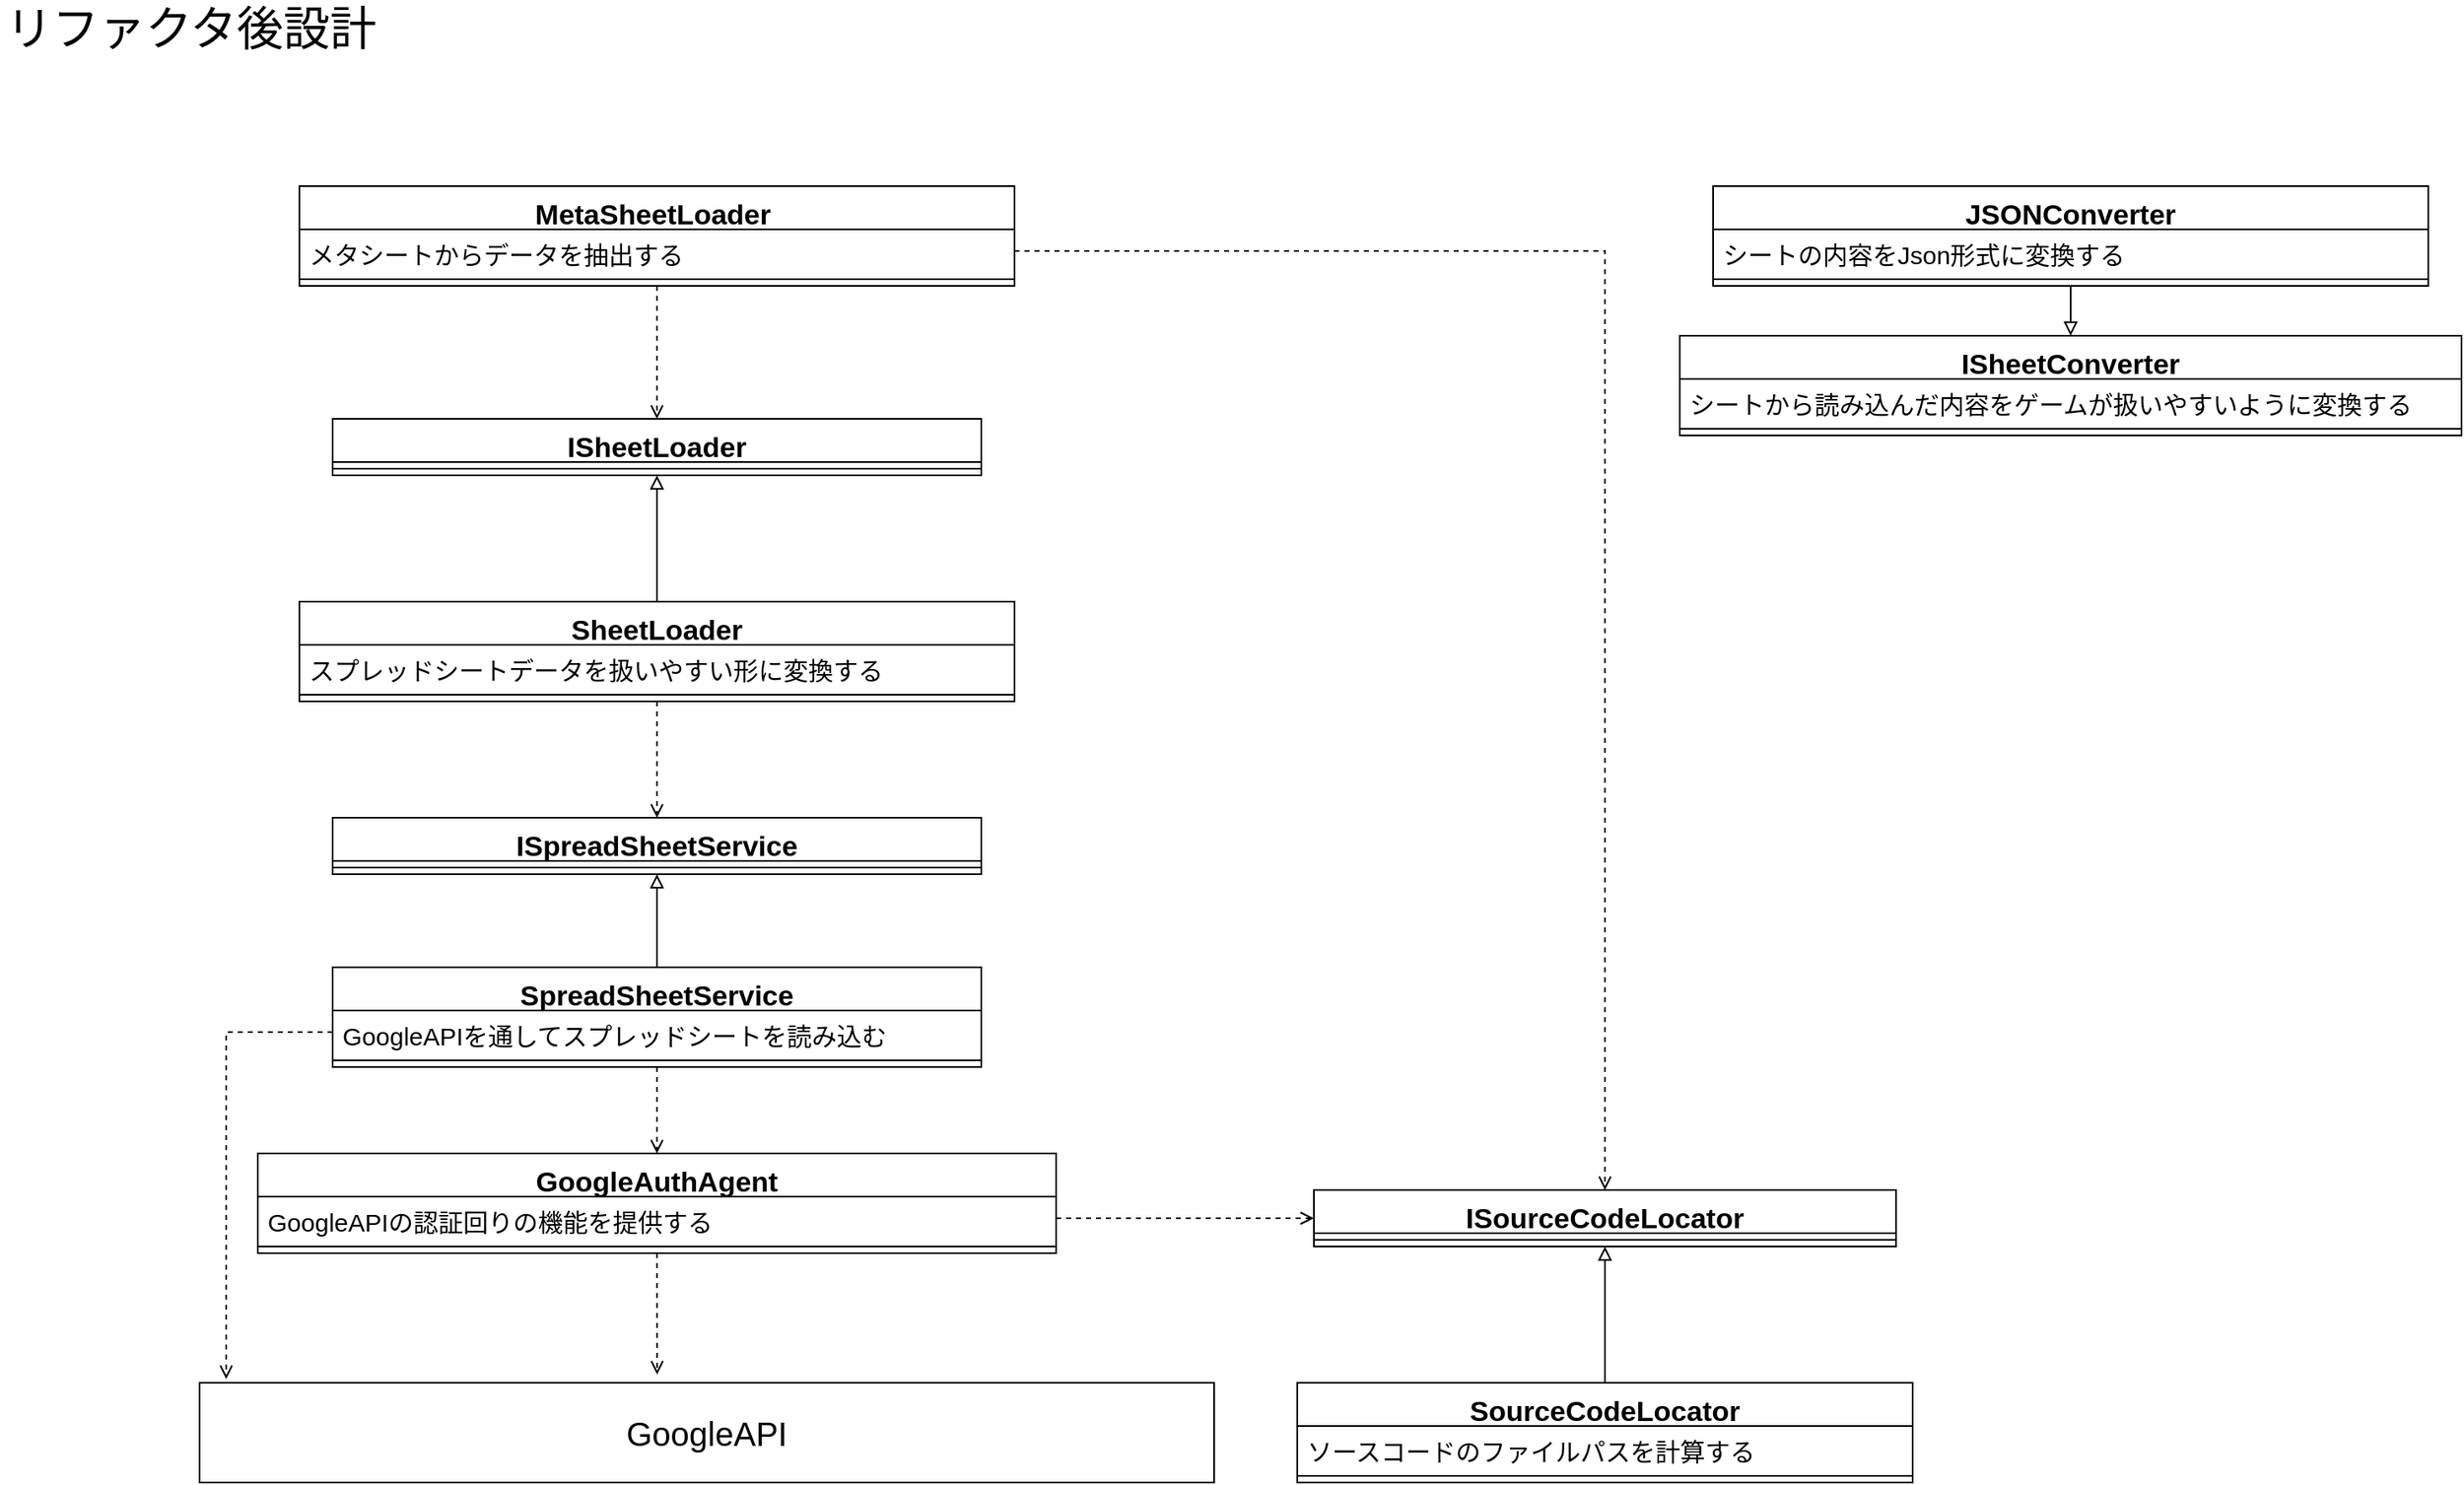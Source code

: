 <mxfile version="18.0.1" type="device"><diagram id="zoi19xQJgwQmg99GuLdx" name="ページ1"><mxGraphModel dx="1342" dy="2034" grid="1" gridSize="10" guides="1" tooltips="1" connect="1" arrows="1" fold="1" page="1" pageScale="1" pageWidth="827" pageHeight="1169" math="0" shadow="0"><root><mxCell id="0"/><mxCell id="1" parent="0"/><mxCell id="YsU1AbbnNCgPILLx4wFY-1" value="&lt;font style=&quot;font-size: 28px;&quot;&gt;リファクタ後設計&lt;/font&gt;" style="text;html=1;strokeColor=none;fillColor=none;align=center;verticalAlign=middle;whiteSpace=wrap;rounded=0;fontSize=28;" parent="1" vertex="1"><mxGeometry x="50" y="-70" width="230" height="30" as="geometry"/></mxCell><mxCell id="YsU1AbbnNCgPILLx4wFY-5" value="&lt;font style=&quot;font-size: 20px;&quot;&gt;GoogleAPI&lt;/font&gt;" style="rounded=0;whiteSpace=wrap;html=1;fontSize=15;" parent="1" vertex="1"><mxGeometry x="170" y="760" width="610" height="60" as="geometry"/></mxCell><mxCell id="YsU1AbbnNCgPILLx4wFY-22" value="GoogleAuthAgent" style="swimlane;fontStyle=1;align=center;verticalAlign=top;childLayout=stackLayout;horizontal=1;startSize=26;horizontalStack=0;resizeParent=1;resizeParentMax=0;resizeLast=0;collapsible=1;marginBottom=0;fontSize=17;" parent="1" vertex="1"><mxGeometry x="205" y="622" width="480" height="60" as="geometry"/></mxCell><mxCell id="YsU1AbbnNCgPILLx4wFY-23" value="GoogleAPIの認証回りの機能を提供する" style="text;strokeColor=none;fillColor=none;align=left;verticalAlign=top;spacingLeft=4;spacingRight=4;overflow=hidden;rotatable=0;points=[[0,0.5],[1,0.5]];portConstraint=eastwest;fontSize=15;" parent="YsU1AbbnNCgPILLx4wFY-22" vertex="1"><mxGeometry y="26" width="480" height="26" as="geometry"/></mxCell><mxCell id="YsU1AbbnNCgPILLx4wFY-24" value="" style="line;strokeWidth=1;fillColor=none;align=left;verticalAlign=middle;spacingTop=-1;spacingLeft=3;spacingRight=3;rotatable=0;labelPosition=right;points=[];portConstraint=eastwest;fontSize=20;" parent="YsU1AbbnNCgPILLx4wFY-22" vertex="1"><mxGeometry y="52" width="480" height="8" as="geometry"/></mxCell><mxCell id="YsU1AbbnNCgPILLx4wFY-25" value="" style="endArrow=open;html=1;rounded=0;fontSize=20;exitX=0.5;exitY=1;exitDx=0;exitDy=0;entryX=0.451;entryY=-0.083;entryDx=0;entryDy=0;entryPerimeter=0;dashed=1;endFill=0;" parent="1" source="YsU1AbbnNCgPILLx4wFY-22" edge="1"><mxGeometry width="50" height="50" relative="1" as="geometry"><mxPoint x="580" y="590" as="sourcePoint"/><mxPoint x="445.11" y="755.02" as="targetPoint"/></mxGeometry></mxCell><mxCell id="YsU1AbbnNCgPILLx4wFY-30" value="SpreadSheetService" style="swimlane;fontStyle=1;align=center;verticalAlign=top;childLayout=stackLayout;horizontal=1;startSize=26;horizontalStack=0;resizeParent=1;resizeParentMax=0;resizeLast=0;collapsible=1;marginBottom=0;fontSize=17;" parent="1" vertex="1"><mxGeometry x="250" y="510" width="390" height="60" as="geometry"/></mxCell><mxCell id="YsU1AbbnNCgPILLx4wFY-31" value="GoogleAPIを通してスプレッドシートを読み込む" style="text;strokeColor=none;fillColor=none;align=left;verticalAlign=top;spacingLeft=4;spacingRight=4;overflow=hidden;rotatable=0;points=[[0,0.5],[1,0.5]];portConstraint=eastwest;fontSize=15;" parent="YsU1AbbnNCgPILLx4wFY-30" vertex="1"><mxGeometry y="26" width="390" height="26" as="geometry"/></mxCell><mxCell id="YsU1AbbnNCgPILLx4wFY-32" value="" style="line;strokeWidth=1;fillColor=none;align=left;verticalAlign=middle;spacingTop=-1;spacingLeft=3;spacingRight=3;rotatable=0;labelPosition=right;points=[];portConstraint=eastwest;fontSize=20;" parent="YsU1AbbnNCgPILLx4wFY-30" vertex="1"><mxGeometry y="52" width="390" height="8" as="geometry"/></mxCell><mxCell id="YsU1AbbnNCgPILLx4wFY-33" value="" style="endArrow=open;html=1;rounded=0;fontSize=20;exitX=0.5;exitY=1;exitDx=0;exitDy=0;entryX=0.5;entryY=0;entryDx=0;entryDy=0;dashed=1;endFill=0;" parent="1" source="YsU1AbbnNCgPILLx4wFY-30" target="YsU1AbbnNCgPILLx4wFY-22" edge="1"><mxGeometry width="50" height="50" relative="1" as="geometry"><mxPoint x="455" y="690" as="sourcePoint"/><mxPoint x="455.11" y="765.02" as="targetPoint"/></mxGeometry></mxCell><mxCell id="YsU1AbbnNCgPILLx4wFY-34" value="" style="endArrow=open;html=1;rounded=0;fontSize=20;exitX=0;exitY=0.5;exitDx=0;exitDy=0;entryX=0.027;entryY=-0.038;entryDx=0;entryDy=0;dashed=1;endFill=0;entryPerimeter=0;edgeStyle=elbowEdgeStyle;" parent="1" source="YsU1AbbnNCgPILLx4wFY-31" target="YsU1AbbnNCgPILLx4wFY-5" edge="1"><mxGeometry width="50" height="50" relative="1" as="geometry"><mxPoint x="455" y="580" as="sourcePoint"/><mxPoint x="455" y="630" as="targetPoint"/><Array as="points"><mxPoint x="186" y="650"/></Array></mxGeometry></mxCell><mxCell id="YsU1AbbnNCgPILLx4wFY-35" value="ISpreadSheetService" style="swimlane;fontStyle=1;align=center;verticalAlign=top;childLayout=stackLayout;horizontal=1;startSize=26;horizontalStack=0;resizeParent=1;resizeParentMax=0;resizeLast=0;collapsible=1;marginBottom=0;fontSize=17;" parent="1" vertex="1"><mxGeometry x="250" y="420" width="390" height="34" as="geometry"/></mxCell><mxCell id="YsU1AbbnNCgPILLx4wFY-37" value="" style="line;strokeWidth=1;fillColor=none;align=left;verticalAlign=middle;spacingTop=-1;spacingLeft=3;spacingRight=3;rotatable=0;labelPosition=right;points=[];portConstraint=eastwest;fontSize=20;" parent="YsU1AbbnNCgPILLx4wFY-35" vertex="1"><mxGeometry y="26" width="390" height="8" as="geometry"/></mxCell><mxCell id="YsU1AbbnNCgPILLx4wFY-38" value="" style="endArrow=block;html=1;rounded=0;fontSize=20;exitX=0.5;exitY=0;exitDx=0;exitDy=0;entryX=0.5;entryY=1;entryDx=0;entryDy=0;endFill=0;" parent="1" source="YsU1AbbnNCgPILLx4wFY-30" target="YsU1AbbnNCgPILLx4wFY-35" edge="1"><mxGeometry width="50" height="50" relative="1" as="geometry"><mxPoint x="455" y="580" as="sourcePoint"/><mxPoint x="455" y="630" as="targetPoint"/></mxGeometry></mxCell><mxCell id="YsU1AbbnNCgPILLx4wFY-39" value="SheetLoader" style="swimlane;fontStyle=1;align=center;verticalAlign=top;childLayout=stackLayout;horizontal=1;startSize=26;horizontalStack=0;resizeParent=1;resizeParentMax=0;resizeLast=0;collapsible=1;marginBottom=0;fontSize=17;" parent="1" vertex="1"><mxGeometry x="230" y="290" width="430" height="60" as="geometry"/></mxCell><mxCell id="YsU1AbbnNCgPILLx4wFY-40" value="スプレッドシートデータを扱いやすい形に変換する" style="text;strokeColor=none;fillColor=none;align=left;verticalAlign=top;spacingLeft=4;spacingRight=4;overflow=hidden;rotatable=0;points=[[0,0.5],[1,0.5]];portConstraint=eastwest;fontSize=15;" parent="YsU1AbbnNCgPILLx4wFY-39" vertex="1"><mxGeometry y="26" width="430" height="26" as="geometry"/></mxCell><mxCell id="YsU1AbbnNCgPILLx4wFY-41" value="" style="line;strokeWidth=1;fillColor=none;align=left;verticalAlign=middle;spacingTop=-1;spacingLeft=3;spacingRight=3;rotatable=0;labelPosition=right;points=[];portConstraint=eastwest;fontSize=20;" parent="YsU1AbbnNCgPILLx4wFY-39" vertex="1"><mxGeometry y="52" width="430" height="8" as="geometry"/></mxCell><mxCell id="YsU1AbbnNCgPILLx4wFY-42" value="" style="endArrow=open;html=1;rounded=0;fontSize=20;exitX=0.5;exitY=1;exitDx=0;exitDy=0;entryX=0.5;entryY=0;entryDx=0;entryDy=0;endFill=0;dashed=1;" parent="1" source="YsU1AbbnNCgPILLx4wFY-39" target="YsU1AbbnNCgPILLx4wFY-35" edge="1"><mxGeometry width="50" height="50" relative="1" as="geometry"><mxPoint x="455" y="490" as="sourcePoint"/><mxPoint x="455" y="540" as="targetPoint"/></mxGeometry></mxCell><mxCell id="YsU1AbbnNCgPILLx4wFY-43" value="MetaSheetLoader " style="swimlane;fontStyle=1;align=center;verticalAlign=top;childLayout=stackLayout;horizontal=1;startSize=26;horizontalStack=0;resizeParent=1;resizeParentMax=0;resizeLast=0;collapsible=1;marginBottom=0;fontSize=17;" parent="1" vertex="1"><mxGeometry x="230" y="40" width="430" height="60" as="geometry"/></mxCell><mxCell id="YsU1AbbnNCgPILLx4wFY-44" value="メタシートからデータを抽出する" style="text;strokeColor=none;fillColor=none;align=left;verticalAlign=top;spacingLeft=4;spacingRight=4;overflow=hidden;rotatable=0;points=[[0,0.5],[1,0.5]];portConstraint=eastwest;fontSize=15;" parent="YsU1AbbnNCgPILLx4wFY-43" vertex="1"><mxGeometry y="26" width="430" height="26" as="geometry"/></mxCell><mxCell id="YsU1AbbnNCgPILLx4wFY-45" value="" style="line;strokeWidth=1;fillColor=none;align=left;verticalAlign=middle;spacingTop=-1;spacingLeft=3;spacingRight=3;rotatable=0;labelPosition=right;points=[];portConstraint=eastwest;fontSize=20;" parent="YsU1AbbnNCgPILLx4wFY-43" vertex="1"><mxGeometry y="52" width="430" height="8" as="geometry"/></mxCell><mxCell id="YsU1AbbnNCgPILLx4wFY-46" value="ISheetLoader" style="swimlane;fontStyle=1;align=center;verticalAlign=top;childLayout=stackLayout;horizontal=1;startSize=26;horizontalStack=0;resizeParent=1;resizeParentMax=0;resizeLast=0;collapsible=1;marginBottom=0;fontSize=17;" parent="1" vertex="1"><mxGeometry x="250" y="180" width="390" height="34" as="geometry"/></mxCell><mxCell id="YsU1AbbnNCgPILLx4wFY-47" value="" style="line;strokeWidth=1;fillColor=none;align=left;verticalAlign=middle;spacingTop=-1;spacingLeft=3;spacingRight=3;rotatable=0;labelPosition=right;points=[];portConstraint=eastwest;fontSize=20;" parent="YsU1AbbnNCgPILLx4wFY-46" vertex="1"><mxGeometry y="26" width="390" height="8" as="geometry"/></mxCell><mxCell id="YsU1AbbnNCgPILLx4wFY-48" value="" style="endArrow=block;html=1;rounded=0;fontSize=20;exitX=0.5;exitY=0;exitDx=0;exitDy=0;entryX=0.5;entryY=1;entryDx=0;entryDy=0;endFill=0;" parent="1" source="YsU1AbbnNCgPILLx4wFY-39" target="YsU1AbbnNCgPILLx4wFY-46" edge="1"><mxGeometry width="50" height="50" relative="1" as="geometry"><mxPoint x="455" y="520" as="sourcePoint"/><mxPoint x="455" y="464" as="targetPoint"/></mxGeometry></mxCell><mxCell id="YsU1AbbnNCgPILLx4wFY-49" value="" style="endArrow=open;html=1;rounded=0;fontSize=20;exitX=0.5;exitY=1;exitDx=0;exitDy=0;entryX=0.5;entryY=0;entryDx=0;entryDy=0;endFill=0;dashed=1;" parent="1" source="YsU1AbbnNCgPILLx4wFY-43" target="YsU1AbbnNCgPILLx4wFY-46" edge="1"><mxGeometry width="50" height="50" relative="1" as="geometry"><mxPoint x="455" y="360" as="sourcePoint"/><mxPoint x="455" y="430" as="targetPoint"/></mxGeometry></mxCell><mxCell id="YsU1AbbnNCgPILLx4wFY-50" value="SourceCodeLocator" style="swimlane;fontStyle=1;align=center;verticalAlign=top;childLayout=stackLayout;horizontal=1;startSize=26;horizontalStack=0;resizeParent=1;resizeParentMax=0;resizeLast=0;collapsible=1;marginBottom=0;fontSize=17;" parent="1" vertex="1"><mxGeometry x="830" y="760" width="370" height="60" as="geometry"/></mxCell><mxCell id="YsU1AbbnNCgPILLx4wFY-51" value="ソースコードのファイルパスを計算する" style="text;strokeColor=none;fillColor=none;align=left;verticalAlign=top;spacingLeft=4;spacingRight=4;overflow=hidden;rotatable=0;points=[[0,0.5],[1,0.5]];portConstraint=eastwest;fontSize=15;" parent="YsU1AbbnNCgPILLx4wFY-50" vertex="1"><mxGeometry y="26" width="370" height="26" as="geometry"/></mxCell><mxCell id="YsU1AbbnNCgPILLx4wFY-52" value="" style="line;strokeWidth=1;fillColor=none;align=left;verticalAlign=middle;spacingTop=-1;spacingLeft=3;spacingRight=3;rotatable=0;labelPosition=right;points=[];portConstraint=eastwest;fontSize=20;" parent="YsU1AbbnNCgPILLx4wFY-50" vertex="1"><mxGeometry y="52" width="370" height="8" as="geometry"/></mxCell><mxCell id="YsU1AbbnNCgPILLx4wFY-55" value="ISourceCodeLocator" style="swimlane;fontStyle=1;align=center;verticalAlign=top;childLayout=stackLayout;horizontal=1;startSize=26;horizontalStack=0;resizeParent=1;resizeParentMax=0;resizeLast=0;collapsible=1;marginBottom=0;fontSize=17;" parent="1" vertex="1"><mxGeometry x="840" y="644" width="350" height="34" as="geometry"/></mxCell><mxCell id="YsU1AbbnNCgPILLx4wFY-57" value="" style="line;strokeWidth=1;fillColor=none;align=left;verticalAlign=middle;spacingTop=-1;spacingLeft=3;spacingRight=3;rotatable=0;labelPosition=right;points=[];portConstraint=eastwest;fontSize=20;" parent="YsU1AbbnNCgPILLx4wFY-55" vertex="1"><mxGeometry y="26" width="350" height="8" as="geometry"/></mxCell><mxCell id="YsU1AbbnNCgPILLx4wFY-58" value="" style="endArrow=open;html=1;rounded=0;fontSize=20;exitX=1;exitY=0.5;exitDx=0;exitDy=0;entryX=0;entryY=0.5;entryDx=0;entryDy=0;dashed=1;endFill=0;" parent="1" source="YsU1AbbnNCgPILLx4wFY-23" target="YsU1AbbnNCgPILLx4wFY-55" edge="1"><mxGeometry width="50" height="50" relative="1" as="geometry"><mxPoint x="455" y="690" as="sourcePoint"/><mxPoint x="455.11" y="765.02" as="targetPoint"/></mxGeometry></mxCell><mxCell id="YsU1AbbnNCgPILLx4wFY-60" value="" style="endArrow=block;html=1;rounded=0;fontSize=20;exitX=0.5;exitY=0;exitDx=0;exitDy=0;entryX=0.5;entryY=1;entryDx=0;entryDy=0;endFill=0;" parent="1" source="YsU1AbbnNCgPILLx4wFY-50" target="YsU1AbbnNCgPILLx4wFY-55" edge="1"><mxGeometry width="50" height="50" relative="1" as="geometry"><mxPoint x="455" y="520" as="sourcePoint"/><mxPoint x="455" y="464" as="targetPoint"/></mxGeometry></mxCell><mxCell id="YsU1AbbnNCgPILLx4wFY-61" value="" style="endArrow=open;html=1;rounded=0;fontSize=20;exitX=1;exitY=0.5;exitDx=0;exitDy=0;entryX=0.5;entryY=0;entryDx=0;entryDy=0;dashed=1;endFill=0;edgeStyle=elbowEdgeStyle;" parent="1" source="YsU1AbbnNCgPILLx4wFY-44" target="YsU1AbbnNCgPILLx4wFY-55" edge="1"><mxGeometry width="50" height="50" relative="1" as="geometry"><mxPoint x="695" y="671.0" as="sourcePoint"/><mxPoint x="850" y="671.0" as="targetPoint"/><Array as="points"><mxPoint x="1015" y="370"/></Array></mxGeometry></mxCell><mxCell id="H-xaboOS6QJZIvGpSUIb-1" value="JSONConverter" style="swimlane;fontStyle=1;align=center;verticalAlign=top;childLayout=stackLayout;horizontal=1;startSize=26;horizontalStack=0;resizeParent=1;resizeParentMax=0;resizeLast=0;collapsible=1;marginBottom=0;fontSize=17;" vertex="1" parent="1"><mxGeometry x="1080" y="40" width="430" height="60" as="geometry"/></mxCell><mxCell id="H-xaboOS6QJZIvGpSUIb-2" value="シートの内容をJson形式に変換する" style="text;strokeColor=none;fillColor=none;align=left;verticalAlign=top;spacingLeft=4;spacingRight=4;overflow=hidden;rotatable=0;points=[[0,0.5],[1,0.5]];portConstraint=eastwest;fontSize=15;" vertex="1" parent="H-xaboOS6QJZIvGpSUIb-1"><mxGeometry y="26" width="430" height="26" as="geometry"/></mxCell><mxCell id="H-xaboOS6QJZIvGpSUIb-3" value="" style="line;strokeWidth=1;fillColor=none;align=left;verticalAlign=middle;spacingTop=-1;spacingLeft=3;spacingRight=3;rotatable=0;labelPosition=right;points=[];portConstraint=eastwest;fontSize=20;" vertex="1" parent="H-xaboOS6QJZIvGpSUIb-1"><mxGeometry y="52" width="430" height="8" as="geometry"/></mxCell><mxCell id="H-xaboOS6QJZIvGpSUIb-4" value="ISheetConverter" style="swimlane;fontStyle=1;align=center;verticalAlign=top;childLayout=stackLayout;horizontal=1;startSize=26;horizontalStack=0;resizeParent=1;resizeParentMax=0;resizeLast=0;collapsible=1;marginBottom=0;fontSize=17;" vertex="1" parent="1"><mxGeometry x="1060" y="130" width="470" height="60" as="geometry"/></mxCell><mxCell id="H-xaboOS6QJZIvGpSUIb-5" value="シートから読み込んだ内容をゲームが扱いやすいように変換する" style="text;strokeColor=none;fillColor=none;align=left;verticalAlign=top;spacingLeft=4;spacingRight=4;overflow=hidden;rotatable=0;points=[[0,0.5],[1,0.5]];portConstraint=eastwest;fontSize=15;" vertex="1" parent="H-xaboOS6QJZIvGpSUIb-4"><mxGeometry y="26" width="470" height="26" as="geometry"/></mxCell><mxCell id="H-xaboOS6QJZIvGpSUIb-6" value="" style="line;strokeWidth=1;fillColor=none;align=left;verticalAlign=middle;spacingTop=-1;spacingLeft=3;spacingRight=3;rotatable=0;labelPosition=right;points=[];portConstraint=eastwest;fontSize=20;" vertex="1" parent="H-xaboOS6QJZIvGpSUIb-4"><mxGeometry y="52" width="470" height="8" as="geometry"/></mxCell><mxCell id="H-xaboOS6QJZIvGpSUIb-7" value="" style="endArrow=block;html=1;rounded=0;fontSize=20;exitX=0.5;exitY=1;exitDx=0;exitDy=0;entryX=0.5;entryY=0;entryDx=0;entryDy=0;endFill=0;" edge="1" parent="1" source="H-xaboOS6QJZIvGpSUIb-1" target="H-xaboOS6QJZIvGpSUIb-4"><mxGeometry width="50" height="50" relative="1" as="geometry"><mxPoint x="455" y="300" as="sourcePoint"/><mxPoint x="455" y="224" as="targetPoint"/></mxGeometry></mxCell></root></mxGraphModel></diagram></mxfile>